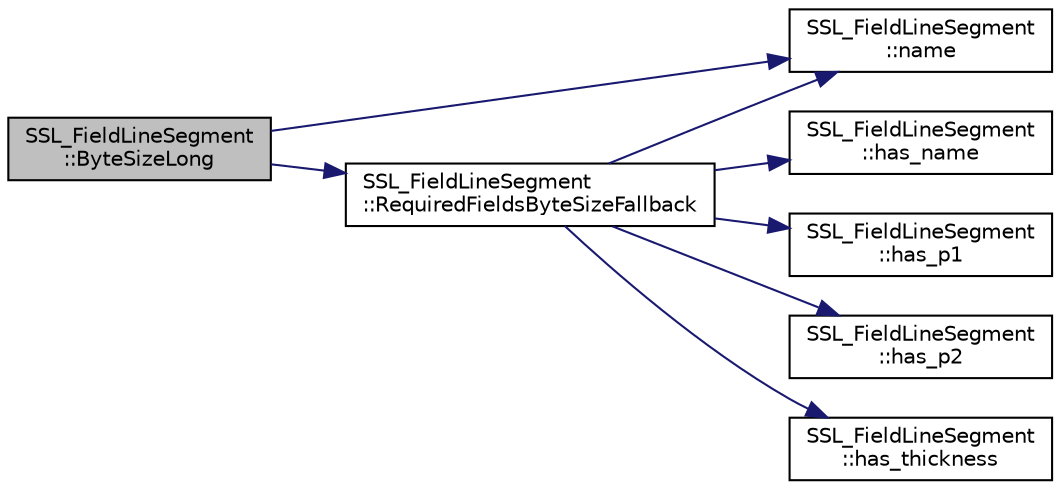 digraph "SSL_FieldLineSegment::ByteSizeLong"
{
 // INTERACTIVE_SVG=YES
  edge [fontname="Helvetica",fontsize="10",labelfontname="Helvetica",labelfontsize="10"];
  node [fontname="Helvetica",fontsize="10",shape=record];
  rankdir="LR";
  Node1 [label="SSL_FieldLineSegment\l::ByteSizeLong",height=0.2,width=0.4,color="black", fillcolor="grey75", style="filled", fontcolor="black"];
  Node1 -> Node2 [color="midnightblue",fontsize="10",style="solid",fontname="Helvetica"];
  Node2 [label="SSL_FieldLineSegment\l::name",height=0.2,width=0.4,color="black", fillcolor="white", style="filled",URL="$d2/dad/class_s_s_l___field_line_segment.html#acd2b36a9d97fb2bad85f316ea8dfd530"];
  Node1 -> Node3 [color="midnightblue",fontsize="10",style="solid",fontname="Helvetica"];
  Node3 [label="SSL_FieldLineSegment\l::RequiredFieldsByteSizeFallback",height=0.2,width=0.4,color="black", fillcolor="white", style="filled",URL="$d2/dad/class_s_s_l___field_line_segment.html#a00b2bfe3b62d021865408a9ef74ec13e"];
  Node3 -> Node4 [color="midnightblue",fontsize="10",style="solid",fontname="Helvetica"];
  Node4 [label="SSL_FieldLineSegment\l::has_name",height=0.2,width=0.4,color="black", fillcolor="white", style="filled",URL="$d2/dad/class_s_s_l___field_line_segment.html#aaaf35c358a1ee1a82aa6f29358b44f84"];
  Node3 -> Node2 [color="midnightblue",fontsize="10",style="solid",fontname="Helvetica"];
  Node3 -> Node5 [color="midnightblue",fontsize="10",style="solid",fontname="Helvetica"];
  Node5 [label="SSL_FieldLineSegment\l::has_p1",height=0.2,width=0.4,color="black", fillcolor="white", style="filled",URL="$d2/dad/class_s_s_l___field_line_segment.html#a38f504dadf3e9f416cf07d1988a6b9f0"];
  Node3 -> Node6 [color="midnightblue",fontsize="10",style="solid",fontname="Helvetica"];
  Node6 [label="SSL_FieldLineSegment\l::has_p2",height=0.2,width=0.4,color="black", fillcolor="white", style="filled",URL="$d2/dad/class_s_s_l___field_line_segment.html#a2555df7b9e0140270ccd44869fa088fc"];
  Node3 -> Node7 [color="midnightblue",fontsize="10",style="solid",fontname="Helvetica"];
  Node7 [label="SSL_FieldLineSegment\l::has_thickness",height=0.2,width=0.4,color="black", fillcolor="white", style="filled",URL="$d2/dad/class_s_s_l___field_line_segment.html#a28cf1e755241e2c0934973d845f98c65"];
}
